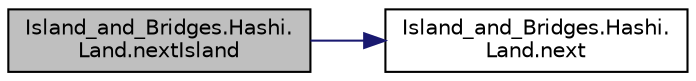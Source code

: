digraph "Island_and_Bridges.Hashi.Land.nextIsland"
{
  edge [fontname="Helvetica",fontsize="10",labelfontname="Helvetica",labelfontsize="10"];
  node [fontname="Helvetica",fontsize="10",shape=record];
  rankdir="LR";
  Node21 [label="Island_and_Bridges.Hashi.\lLand.nextIsland",height=0.2,width=0.4,color="black", fillcolor="grey75", style="filled", fontcolor="black"];
  Node21 -> Node22 [color="midnightblue",fontsize="10",style="solid",fontname="Helvetica"];
  Node22 [label="Island_and_Bridges.Hashi.\lLand.next",height=0.2,width=0.4,color="black", fillcolor="white", style="filled",URL="$class_island__and___bridges_1_1_hashi_1_1_land.html#a2a665d37b80c351081b51f727b575c10"];
}
